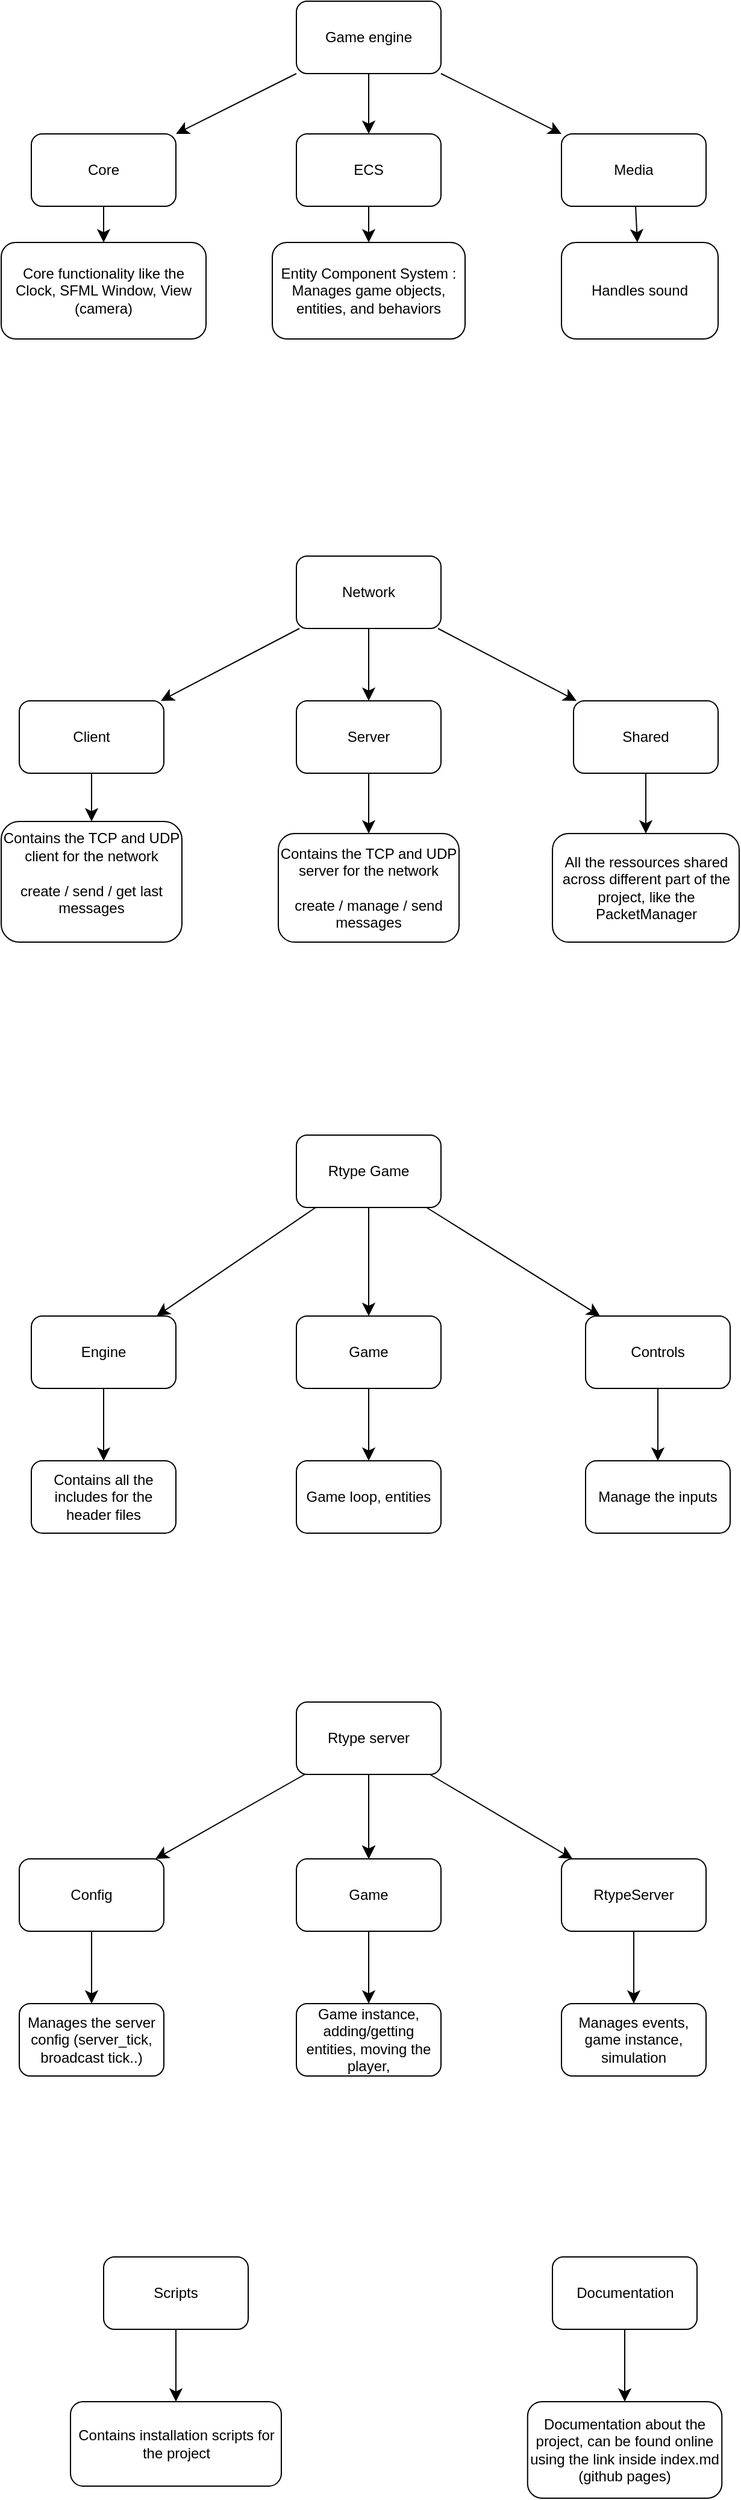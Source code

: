 <mxfile version="26.0.3">
  <diagram name="Page-1" id="xVHl1nn52YKyXcVKvUtL">
    <mxGraphModel dx="1137" dy="954" grid="1" gridSize="10" guides="1" tooltips="1" connect="1" arrows="1" fold="1" page="0" pageScale="1" pageWidth="850" pageHeight="1100" math="0" shadow="0">
      <root>
        <mxCell id="0" />
        <mxCell id="1" parent="0" />
        <mxCell id="oF5099-Gfeb-WDHTuqHn-8" value="" style="edgeStyle=none;curved=1;rounded=0;orthogonalLoop=1;jettySize=auto;html=1;fontSize=12;startSize=8;endSize=8;" edge="1" parent="1" source="oF5099-Gfeb-WDHTuqHn-1" target="oF5099-Gfeb-WDHTuqHn-7">
          <mxGeometry relative="1" as="geometry" />
        </mxCell>
        <mxCell id="oF5099-Gfeb-WDHTuqHn-10" value="" style="edgeStyle=none;curved=1;rounded=0;orthogonalLoop=1;jettySize=auto;html=1;fontSize=12;startSize=8;endSize=8;" edge="1" parent="1" source="oF5099-Gfeb-WDHTuqHn-1" target="oF5099-Gfeb-WDHTuqHn-9">
          <mxGeometry relative="1" as="geometry" />
        </mxCell>
        <mxCell id="oF5099-Gfeb-WDHTuqHn-12" value="" style="edgeStyle=none;curved=1;rounded=0;orthogonalLoop=1;jettySize=auto;html=1;fontSize=12;startSize=8;endSize=8;" edge="1" parent="1" source="oF5099-Gfeb-WDHTuqHn-1" target="oF5099-Gfeb-WDHTuqHn-11">
          <mxGeometry relative="1" as="geometry" />
        </mxCell>
        <mxCell id="oF5099-Gfeb-WDHTuqHn-1" value="Game engine" style="rounded=1;whiteSpace=wrap;html=1;" vertex="1" parent="1">
          <mxGeometry x="-40" y="-390" width="120" height="60" as="geometry" />
        </mxCell>
        <mxCell id="oF5099-Gfeb-WDHTuqHn-20" value="" style="edgeStyle=none;curved=1;rounded=0;orthogonalLoop=1;jettySize=auto;html=1;fontSize=12;startSize=8;endSize=8;" edge="1" parent="1" source="oF5099-Gfeb-WDHTuqHn-2" target="oF5099-Gfeb-WDHTuqHn-19">
          <mxGeometry relative="1" as="geometry" />
        </mxCell>
        <mxCell id="oF5099-Gfeb-WDHTuqHn-22" value="" style="edgeStyle=none;curved=1;rounded=0;orthogonalLoop=1;jettySize=auto;html=1;fontSize=12;startSize=8;endSize=8;" edge="1" parent="1" source="oF5099-Gfeb-WDHTuqHn-2" target="oF5099-Gfeb-WDHTuqHn-21">
          <mxGeometry relative="1" as="geometry" />
        </mxCell>
        <mxCell id="oF5099-Gfeb-WDHTuqHn-24" value="" style="edgeStyle=none;curved=1;rounded=0;orthogonalLoop=1;jettySize=auto;html=1;fontSize=12;startSize=8;endSize=8;" edge="1" parent="1" source="oF5099-Gfeb-WDHTuqHn-2" target="oF5099-Gfeb-WDHTuqHn-23">
          <mxGeometry relative="1" as="geometry" />
        </mxCell>
        <mxCell id="oF5099-Gfeb-WDHTuqHn-2" value="Network" style="rounded=1;whiteSpace=wrap;html=1;" vertex="1" parent="1">
          <mxGeometry x="-40" y="70" width="120" height="60" as="geometry" />
        </mxCell>
        <mxCell id="oF5099-Gfeb-WDHTuqHn-32" value="" style="edgeStyle=none;curved=1;rounded=0;orthogonalLoop=1;jettySize=auto;html=1;fontSize=12;startSize=8;endSize=8;" edge="1" parent="1" source="oF5099-Gfeb-WDHTuqHn-3" target="oF5099-Gfeb-WDHTuqHn-31">
          <mxGeometry relative="1" as="geometry" />
        </mxCell>
        <mxCell id="oF5099-Gfeb-WDHTuqHn-34" value="" style="edgeStyle=none;curved=1;rounded=0;orthogonalLoop=1;jettySize=auto;html=1;fontSize=12;startSize=8;endSize=8;" edge="1" parent="1" source="oF5099-Gfeb-WDHTuqHn-3" target="oF5099-Gfeb-WDHTuqHn-33">
          <mxGeometry relative="1" as="geometry" />
        </mxCell>
        <mxCell id="oF5099-Gfeb-WDHTuqHn-36" value="" style="edgeStyle=none;curved=1;rounded=0;orthogonalLoop=1;jettySize=auto;html=1;fontSize=12;startSize=8;endSize=8;" edge="1" parent="1" source="oF5099-Gfeb-WDHTuqHn-3" target="oF5099-Gfeb-WDHTuqHn-35">
          <mxGeometry relative="1" as="geometry" />
        </mxCell>
        <mxCell id="oF5099-Gfeb-WDHTuqHn-3" value="Rtype Game" style="rounded=1;whiteSpace=wrap;html=1;" vertex="1" parent="1">
          <mxGeometry x="-40" y="550" width="120" height="60" as="geometry" />
        </mxCell>
        <mxCell id="oF5099-Gfeb-WDHTuqHn-44" value="" style="edgeStyle=none;curved=1;rounded=0;orthogonalLoop=1;jettySize=auto;html=1;fontSize=12;startSize=8;endSize=8;" edge="1" parent="1" source="oF5099-Gfeb-WDHTuqHn-4" target="oF5099-Gfeb-WDHTuqHn-43">
          <mxGeometry relative="1" as="geometry" />
        </mxCell>
        <mxCell id="oF5099-Gfeb-WDHTuqHn-46" value="" style="edgeStyle=none;curved=1;rounded=0;orthogonalLoop=1;jettySize=auto;html=1;fontSize=12;startSize=8;endSize=8;" edge="1" parent="1" source="oF5099-Gfeb-WDHTuqHn-4" target="oF5099-Gfeb-WDHTuqHn-45">
          <mxGeometry relative="1" as="geometry" />
        </mxCell>
        <mxCell id="oF5099-Gfeb-WDHTuqHn-47" value="" style="edgeStyle=none;curved=1;rounded=0;orthogonalLoop=1;jettySize=auto;html=1;fontSize=12;startSize=8;endSize=8;" edge="1" parent="1" source="oF5099-Gfeb-WDHTuqHn-4" target="oF5099-Gfeb-WDHTuqHn-45">
          <mxGeometry relative="1" as="geometry" />
        </mxCell>
        <mxCell id="oF5099-Gfeb-WDHTuqHn-49" value="" style="edgeStyle=none;curved=1;rounded=0;orthogonalLoop=1;jettySize=auto;html=1;fontSize=12;startSize=8;endSize=8;" edge="1" parent="1" source="oF5099-Gfeb-WDHTuqHn-4" target="oF5099-Gfeb-WDHTuqHn-48">
          <mxGeometry relative="1" as="geometry" />
        </mxCell>
        <mxCell id="oF5099-Gfeb-WDHTuqHn-4" value="Rtype server" style="rounded=1;whiteSpace=wrap;html=1;" vertex="1" parent="1">
          <mxGeometry x="-40" y="1020" width="120" height="60" as="geometry" />
        </mxCell>
        <mxCell id="oF5099-Gfeb-WDHTuqHn-59" value="" style="edgeStyle=none;curved=1;rounded=0;orthogonalLoop=1;jettySize=auto;html=1;fontSize=12;startSize=8;endSize=8;" edge="1" parent="1" source="oF5099-Gfeb-WDHTuqHn-5" target="oF5099-Gfeb-WDHTuqHn-58">
          <mxGeometry relative="1" as="geometry" />
        </mxCell>
        <mxCell id="oF5099-Gfeb-WDHTuqHn-5" value="Scripts" style="rounded=1;whiteSpace=wrap;html=1;" vertex="1" parent="1">
          <mxGeometry x="-200" y="1480" width="120" height="60" as="geometry" />
        </mxCell>
        <mxCell id="oF5099-Gfeb-WDHTuqHn-57" value="" style="edgeStyle=none;curved=1;rounded=0;orthogonalLoop=1;jettySize=auto;html=1;fontSize=12;startSize=8;endSize=8;" edge="1" parent="1" source="oF5099-Gfeb-WDHTuqHn-6" target="oF5099-Gfeb-WDHTuqHn-56">
          <mxGeometry relative="1" as="geometry" />
        </mxCell>
        <mxCell id="oF5099-Gfeb-WDHTuqHn-6" value="Documentation" style="rounded=1;whiteSpace=wrap;html=1;" vertex="1" parent="1">
          <mxGeometry x="172.5" y="1480" width="120" height="60" as="geometry" />
        </mxCell>
        <mxCell id="oF5099-Gfeb-WDHTuqHn-14" value="" style="edgeStyle=none;curved=1;rounded=0;orthogonalLoop=1;jettySize=auto;html=1;fontSize=12;startSize=8;endSize=8;" edge="1" parent="1" source="oF5099-Gfeb-WDHTuqHn-7" target="oF5099-Gfeb-WDHTuqHn-13">
          <mxGeometry relative="1" as="geometry" />
        </mxCell>
        <mxCell id="oF5099-Gfeb-WDHTuqHn-7" value="Core" style="whiteSpace=wrap;html=1;rounded=1;" vertex="1" parent="1">
          <mxGeometry x="-260" y="-280" width="120" height="60" as="geometry" />
        </mxCell>
        <mxCell id="oF5099-Gfeb-WDHTuqHn-16" value="" style="edgeStyle=none;curved=1;rounded=0;orthogonalLoop=1;jettySize=auto;html=1;fontSize=12;startSize=8;endSize=8;" edge="1" parent="1" source="oF5099-Gfeb-WDHTuqHn-9" target="oF5099-Gfeb-WDHTuqHn-15">
          <mxGeometry relative="1" as="geometry" />
        </mxCell>
        <mxCell id="oF5099-Gfeb-WDHTuqHn-9" value="ECS" style="whiteSpace=wrap;html=1;rounded=1;" vertex="1" parent="1">
          <mxGeometry x="-40" y="-280" width="120" height="60" as="geometry" />
        </mxCell>
        <mxCell id="oF5099-Gfeb-WDHTuqHn-18" value="" style="edgeStyle=none;curved=1;rounded=0;orthogonalLoop=1;jettySize=auto;html=1;fontSize=12;startSize=8;endSize=8;" edge="1" parent="1" source="oF5099-Gfeb-WDHTuqHn-11" target="oF5099-Gfeb-WDHTuqHn-17">
          <mxGeometry relative="1" as="geometry" />
        </mxCell>
        <mxCell id="oF5099-Gfeb-WDHTuqHn-11" value="Media" style="whiteSpace=wrap;html=1;rounded=1;" vertex="1" parent="1">
          <mxGeometry x="180" y="-280" width="120" height="60" as="geometry" />
        </mxCell>
        <mxCell id="oF5099-Gfeb-WDHTuqHn-13" value="Core functionality like the Clock, SFML Window, View (camera)" style="whiteSpace=wrap;html=1;rounded=1;" vertex="1" parent="1">
          <mxGeometry x="-285" y="-190" width="170" height="80" as="geometry" />
        </mxCell>
        <mxCell id="oF5099-Gfeb-WDHTuqHn-15" value="Entity Component System : Manages game objects, entities, and behaviors" style="whiteSpace=wrap;html=1;rounded=1;" vertex="1" parent="1">
          <mxGeometry x="-60" y="-190" width="160" height="80" as="geometry" />
        </mxCell>
        <mxCell id="oF5099-Gfeb-WDHTuqHn-17" value="Handles sound" style="whiteSpace=wrap;html=1;rounded=1;" vertex="1" parent="1">
          <mxGeometry x="180" y="-190" width="130" height="80" as="geometry" />
        </mxCell>
        <mxCell id="oF5099-Gfeb-WDHTuqHn-26" value="" style="edgeStyle=none;curved=1;rounded=0;orthogonalLoop=1;jettySize=auto;html=1;fontSize=12;startSize=8;endSize=8;" edge="1" parent="1" source="oF5099-Gfeb-WDHTuqHn-19" target="oF5099-Gfeb-WDHTuqHn-25">
          <mxGeometry relative="1" as="geometry" />
        </mxCell>
        <mxCell id="oF5099-Gfeb-WDHTuqHn-19" value="Client" style="whiteSpace=wrap;html=1;rounded=1;" vertex="1" parent="1">
          <mxGeometry x="-270" y="190" width="120" height="60" as="geometry" />
        </mxCell>
        <mxCell id="oF5099-Gfeb-WDHTuqHn-28" value="" style="edgeStyle=none;curved=1;rounded=0;orthogonalLoop=1;jettySize=auto;html=1;fontSize=12;startSize=8;endSize=8;" edge="1" parent="1" source="oF5099-Gfeb-WDHTuqHn-21" target="oF5099-Gfeb-WDHTuqHn-27">
          <mxGeometry relative="1" as="geometry" />
        </mxCell>
        <mxCell id="oF5099-Gfeb-WDHTuqHn-21" value="Server" style="whiteSpace=wrap;html=1;rounded=1;" vertex="1" parent="1">
          <mxGeometry x="-40" y="190" width="120" height="60" as="geometry" />
        </mxCell>
        <mxCell id="oF5099-Gfeb-WDHTuqHn-30" value="" style="edgeStyle=none;curved=1;rounded=0;orthogonalLoop=1;jettySize=auto;html=1;fontSize=12;startSize=8;endSize=8;" edge="1" parent="1" source="oF5099-Gfeb-WDHTuqHn-23" target="oF5099-Gfeb-WDHTuqHn-29">
          <mxGeometry relative="1" as="geometry" />
        </mxCell>
        <mxCell id="oF5099-Gfeb-WDHTuqHn-23" value="Shared" style="whiteSpace=wrap;html=1;rounded=1;" vertex="1" parent="1">
          <mxGeometry x="190" y="190" width="120" height="60" as="geometry" />
        </mxCell>
        <mxCell id="oF5099-Gfeb-WDHTuqHn-25" value="Contains the TCP and UDP client for the network&lt;div&gt;&lt;br&gt;&lt;/div&gt;&lt;div&gt;create / send / get last messages&lt;/div&gt;&lt;div&gt;&lt;br&gt;&lt;/div&gt;" style="whiteSpace=wrap;html=1;rounded=1;" vertex="1" parent="1">
          <mxGeometry x="-285" y="290" width="150" height="100" as="geometry" />
        </mxCell>
        <mxCell id="oF5099-Gfeb-WDHTuqHn-27" value="Contains the TCP and UDP server for the network&lt;div&gt;&lt;br&gt;&lt;/div&gt;&lt;div&gt;create / manage / send messages&lt;/div&gt;" style="whiteSpace=wrap;html=1;rounded=1;" vertex="1" parent="1">
          <mxGeometry x="-55" y="300" width="150" height="90" as="geometry" />
        </mxCell>
        <mxCell id="oF5099-Gfeb-WDHTuqHn-29" value="All the ressources shared across different part of the project, like the PacketManager" style="whiteSpace=wrap;html=1;rounded=1;" vertex="1" parent="1">
          <mxGeometry x="172.5" y="300" width="155" height="90" as="geometry" />
        </mxCell>
        <mxCell id="oF5099-Gfeb-WDHTuqHn-42" value="" style="edgeStyle=none;curved=1;rounded=0;orthogonalLoop=1;jettySize=auto;html=1;fontSize=12;startSize=8;endSize=8;" edge="1" parent="1" source="oF5099-Gfeb-WDHTuqHn-31" target="oF5099-Gfeb-WDHTuqHn-41">
          <mxGeometry relative="1" as="geometry" />
        </mxCell>
        <mxCell id="oF5099-Gfeb-WDHTuqHn-31" value="Engine" style="whiteSpace=wrap;html=1;rounded=1;" vertex="1" parent="1">
          <mxGeometry x="-260" y="700" width="120" height="60" as="geometry" />
        </mxCell>
        <mxCell id="oF5099-Gfeb-WDHTuqHn-40" value="" style="edgeStyle=none;curved=1;rounded=0;orthogonalLoop=1;jettySize=auto;html=1;fontSize=12;startSize=8;endSize=8;" edge="1" parent="1" source="oF5099-Gfeb-WDHTuqHn-33" target="oF5099-Gfeb-WDHTuqHn-39">
          <mxGeometry relative="1" as="geometry" />
        </mxCell>
        <mxCell id="oF5099-Gfeb-WDHTuqHn-33" value="Game" style="whiteSpace=wrap;html=1;rounded=1;" vertex="1" parent="1">
          <mxGeometry x="-40" y="700" width="120" height="60" as="geometry" />
        </mxCell>
        <mxCell id="oF5099-Gfeb-WDHTuqHn-38" value="" style="edgeStyle=none;curved=1;rounded=0;orthogonalLoop=1;jettySize=auto;html=1;fontSize=12;startSize=8;endSize=8;" edge="1" parent="1" source="oF5099-Gfeb-WDHTuqHn-35" target="oF5099-Gfeb-WDHTuqHn-37">
          <mxGeometry relative="1" as="geometry" />
        </mxCell>
        <mxCell id="oF5099-Gfeb-WDHTuqHn-35" value="Controls" style="whiteSpace=wrap;html=1;rounded=1;" vertex="1" parent="1">
          <mxGeometry x="200" y="700" width="120" height="60" as="geometry" />
        </mxCell>
        <mxCell id="oF5099-Gfeb-WDHTuqHn-37" value="Manage the inputs" style="whiteSpace=wrap;html=1;rounded=1;" vertex="1" parent="1">
          <mxGeometry x="200" y="820" width="120" height="60" as="geometry" />
        </mxCell>
        <mxCell id="oF5099-Gfeb-WDHTuqHn-39" value="Game loop, entities" style="whiteSpace=wrap;html=1;rounded=1;" vertex="1" parent="1">
          <mxGeometry x="-40" y="820" width="120" height="60" as="geometry" />
        </mxCell>
        <mxCell id="oF5099-Gfeb-WDHTuqHn-41" value="Contains all the includes for the header files" style="whiteSpace=wrap;html=1;rounded=1;" vertex="1" parent="1">
          <mxGeometry x="-260" y="820" width="120" height="60" as="geometry" />
        </mxCell>
        <mxCell id="oF5099-Gfeb-WDHTuqHn-55" value="" style="edgeStyle=none;curved=1;rounded=0;orthogonalLoop=1;jettySize=auto;html=1;fontSize=12;startSize=8;endSize=8;" edge="1" parent="1" source="oF5099-Gfeb-WDHTuqHn-43" target="oF5099-Gfeb-WDHTuqHn-54">
          <mxGeometry relative="1" as="geometry" />
        </mxCell>
        <mxCell id="oF5099-Gfeb-WDHTuqHn-43" value="Config" style="whiteSpace=wrap;html=1;rounded=1;" vertex="1" parent="1">
          <mxGeometry x="-270" y="1150" width="120" height="60" as="geometry" />
        </mxCell>
        <mxCell id="oF5099-Gfeb-WDHTuqHn-53" value="" style="edgeStyle=none;curved=1;rounded=0;orthogonalLoop=1;jettySize=auto;html=1;fontSize=12;startSize=8;endSize=8;" edge="1" parent="1" source="oF5099-Gfeb-WDHTuqHn-45" target="oF5099-Gfeb-WDHTuqHn-52">
          <mxGeometry relative="1" as="geometry" />
        </mxCell>
        <mxCell id="oF5099-Gfeb-WDHTuqHn-45" value="Game" style="whiteSpace=wrap;html=1;rounded=1;" vertex="1" parent="1">
          <mxGeometry x="-40" y="1150" width="120" height="60" as="geometry" />
        </mxCell>
        <mxCell id="oF5099-Gfeb-WDHTuqHn-51" value="" style="edgeStyle=none;curved=1;rounded=0;orthogonalLoop=1;jettySize=auto;html=1;fontSize=12;startSize=8;endSize=8;" edge="1" parent="1" source="oF5099-Gfeb-WDHTuqHn-48" target="oF5099-Gfeb-WDHTuqHn-50">
          <mxGeometry relative="1" as="geometry" />
        </mxCell>
        <mxCell id="oF5099-Gfeb-WDHTuqHn-48" value="RtypeServer" style="whiteSpace=wrap;html=1;rounded=1;" vertex="1" parent="1">
          <mxGeometry x="180" y="1150" width="120" height="60" as="geometry" />
        </mxCell>
        <mxCell id="oF5099-Gfeb-WDHTuqHn-50" value="Manages events, game instance, simulation" style="whiteSpace=wrap;html=1;rounded=1;" vertex="1" parent="1">
          <mxGeometry x="180" y="1270" width="120" height="60" as="geometry" />
        </mxCell>
        <mxCell id="oF5099-Gfeb-WDHTuqHn-52" value="Game instance, adding/getting entities, moving the player," style="whiteSpace=wrap;html=1;rounded=1;" vertex="1" parent="1">
          <mxGeometry x="-40" y="1270" width="120" height="60" as="geometry" />
        </mxCell>
        <mxCell id="oF5099-Gfeb-WDHTuqHn-54" value="Manages the server config (server_tick, broadcast tick..)" style="whiteSpace=wrap;html=1;rounded=1;" vertex="1" parent="1">
          <mxGeometry x="-270" y="1270" width="120" height="60" as="geometry" />
        </mxCell>
        <mxCell id="oF5099-Gfeb-WDHTuqHn-56" value="Documentation about the project, can be found online using the link inside index.md (github pages)" style="whiteSpace=wrap;html=1;rounded=1;" vertex="1" parent="1">
          <mxGeometry x="151.88" y="1600" width="161.25" height="80" as="geometry" />
        </mxCell>
        <mxCell id="oF5099-Gfeb-WDHTuqHn-58" value="Contains installation scripts for the project" style="whiteSpace=wrap;html=1;rounded=1;" vertex="1" parent="1">
          <mxGeometry x="-227.5" y="1600" width="175" height="70" as="geometry" />
        </mxCell>
      </root>
    </mxGraphModel>
  </diagram>
</mxfile>
